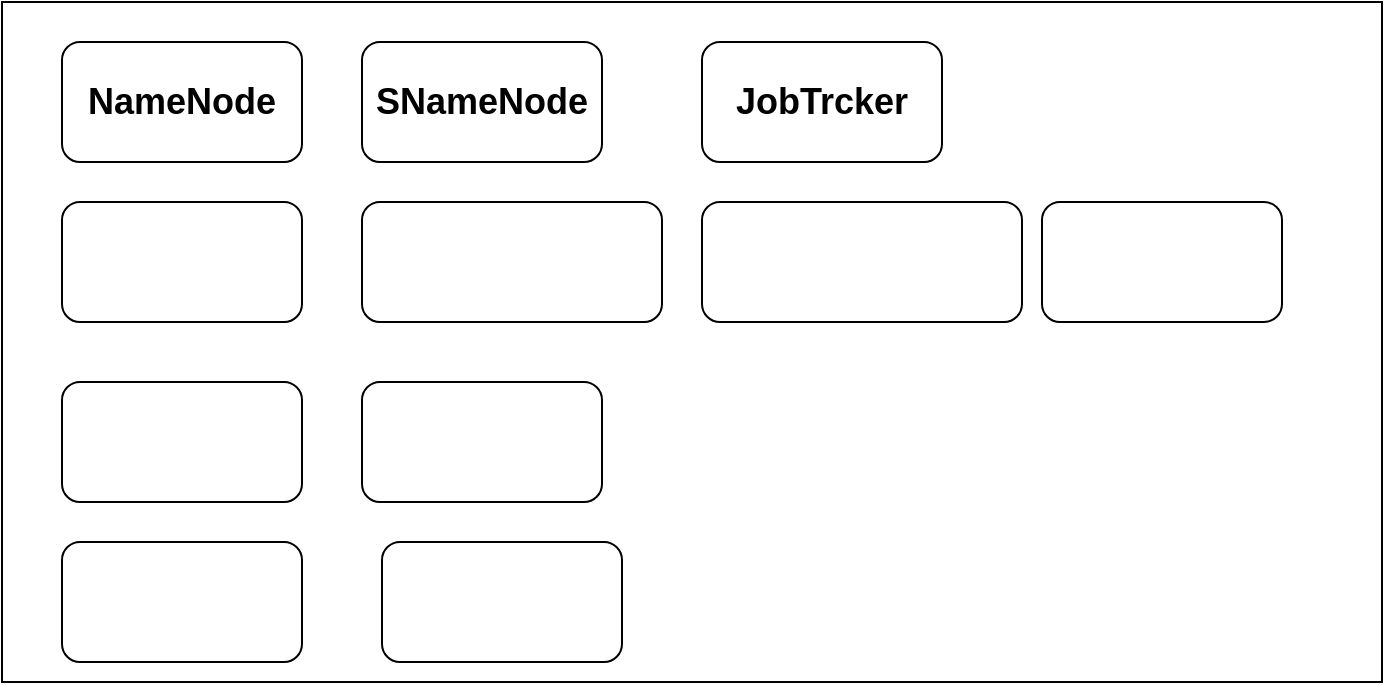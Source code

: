 <mxfile version="14.8.5" type="device"><diagram id="Bz6ca4ZFRCj8sp9slKNx" name="Page-1"><mxGraphModel dx="1550" dy="786" grid="1" gridSize="10" guides="1" tooltips="1" connect="1" arrows="1" fold="1" page="1" pageScale="1" pageWidth="827" pageHeight="1169" math="0" shadow="0"><root><mxCell id="0"/><mxCell id="1" parent="0"/><mxCell id="6g0POLThA74zQMD6ivb_-1" value="" style="rounded=0;whiteSpace=wrap;html=1;" vertex="1" parent="1"><mxGeometry x="80" y="60" width="690" height="340" as="geometry"/></mxCell><mxCell id="6g0POLThA74zQMD6ivb_-2" value="&lt;font style=&quot;font-size: 18px&quot;&gt;&lt;b&gt;NameNode&lt;/b&gt;&lt;/font&gt;" style="rounded=1;whiteSpace=wrap;html=1;" vertex="1" parent="1"><mxGeometry x="110" y="80" width="120" height="60" as="geometry"/></mxCell><mxCell id="6g0POLThA74zQMD6ivb_-3" value="&lt;font style=&quot;font-size: 18px&quot;&gt;&lt;b&gt;SNameNode&lt;/b&gt;&lt;/font&gt;" style="rounded=1;whiteSpace=wrap;html=1;" vertex="1" parent="1"><mxGeometry x="260" y="80" width="120" height="60" as="geometry"/></mxCell><mxCell id="6g0POLThA74zQMD6ivb_-4" value="" style="rounded=1;whiteSpace=wrap;html=1;" vertex="1" parent="1"><mxGeometry x="110" y="250" width="120" height="60" as="geometry"/></mxCell><mxCell id="6g0POLThA74zQMD6ivb_-5" value="" style="rounded=1;whiteSpace=wrap;html=1;" vertex="1" parent="1"><mxGeometry x="600" y="160" width="120" height="60" as="geometry"/></mxCell><mxCell id="6g0POLThA74zQMD6ivb_-6" value="" style="rounded=1;whiteSpace=wrap;html=1;" vertex="1" parent="1"><mxGeometry x="430" y="160" width="160" height="60" as="geometry"/></mxCell><mxCell id="6g0POLThA74zQMD6ivb_-7" value="" style="rounded=1;whiteSpace=wrap;html=1;" vertex="1" parent="1"><mxGeometry x="260" y="160" width="150" height="60" as="geometry"/></mxCell><mxCell id="6g0POLThA74zQMD6ivb_-8" value="&lt;b&gt;&lt;font style=&quot;font-size: 18px&quot;&gt;JobTrcker&lt;/font&gt;&lt;/b&gt;" style="rounded=1;whiteSpace=wrap;html=1;" vertex="1" parent="1"><mxGeometry x="430" y="80" width="120" height="60" as="geometry"/></mxCell><mxCell id="6g0POLThA74zQMD6ivb_-9" value="" style="rounded=1;whiteSpace=wrap;html=1;" vertex="1" parent="1"><mxGeometry x="110" y="160" width="120" height="60" as="geometry"/></mxCell><mxCell id="6g0POLThA74zQMD6ivb_-10" value="" style="rounded=1;whiteSpace=wrap;html=1;" vertex="1" parent="1"><mxGeometry x="260" y="250" width="120" height="60" as="geometry"/></mxCell><mxCell id="6g0POLThA74zQMD6ivb_-11" value="" style="rounded=1;whiteSpace=wrap;html=1;" vertex="1" parent="1"><mxGeometry x="110" y="330" width="120" height="60" as="geometry"/></mxCell><mxCell id="6g0POLThA74zQMD6ivb_-12" value="" style="rounded=1;whiteSpace=wrap;html=1;" vertex="1" parent="1"><mxGeometry x="270" y="330" width="120" height="60" as="geometry"/></mxCell></root></mxGraphModel></diagram></mxfile>